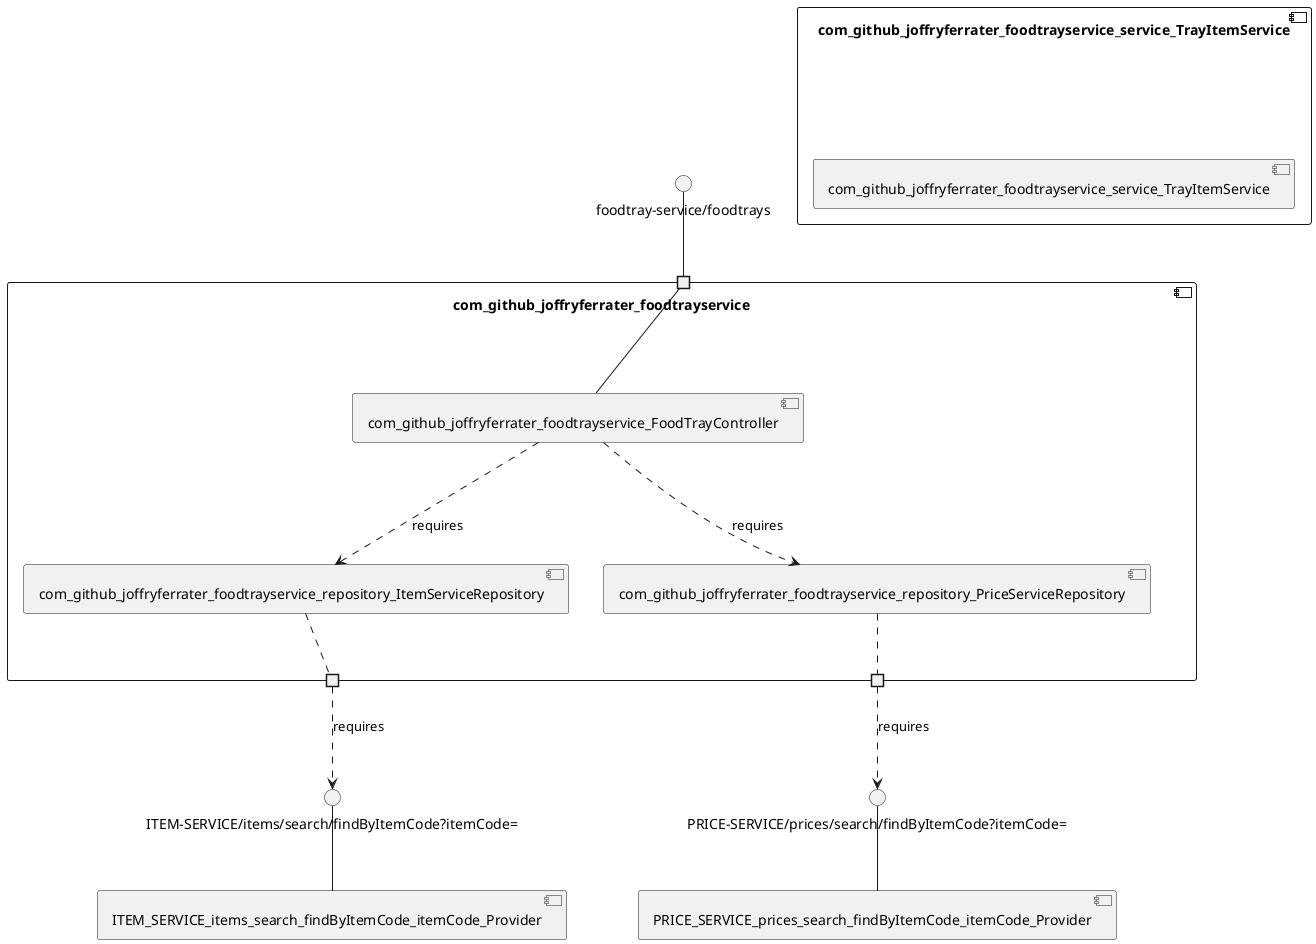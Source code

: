 @startuml
skinparam fixCircleLabelOverlapping true
skinparam componentStyle uml2
component "com_github_joffryferrater_foodtrayservice\n\n\n\n\n\n" {
[com_github_joffryferrater_foodtrayservice_repository_ItemServiceRepository]
[com_github_joffryferrater_foodtrayservice_FoodTrayController]
[com_github_joffryferrater_foodtrayservice_repository_PriceServiceRepository]
portin " " as com_github_joffryferrater_foodtrayservice_requires_foodtray_service_foodtrays
portout " " as com_github_joffryferrater_foodtrayservice_provides_ITEM_SERVICE_items_search_findByItemCode_itemCode_
portout " " as com_github_joffryferrater_foodtrayservice_provides_PRICE_SERVICE_prices_search_findByItemCode_itemCode_
[com_github_joffryferrater_foodtrayservice_FoodTrayController]..>[com_github_joffryferrater_foodtrayservice_repository_ItemServiceRepository] : requires
[com_github_joffryferrater_foodtrayservice_FoodTrayController]..>[com_github_joffryferrater_foodtrayservice_repository_PriceServiceRepository] : requires
"com_github_joffryferrater_foodtrayservice_requires_foodtray_service_foodtrays"--[com_github_joffryferrater_foodtrayservice_FoodTrayController]
[com_github_joffryferrater_foodtrayservice_repository_ItemServiceRepository].."com_github_joffryferrater_foodtrayservice_provides_ITEM_SERVICE_items_search_findByItemCode_itemCode_"
[com_github_joffryferrater_foodtrayservice_repository_PriceServiceRepository].."com_github_joffryferrater_foodtrayservice_provides_PRICE_SERVICE_prices_search_findByItemCode_itemCode_"
}
interface "foodtray-service/foodtrays" as interface.foodtray_service_foodtrays
interface.foodtray_service_foodtrays--"com_github_joffryferrater_foodtrayservice_requires_foodtray_service_foodtrays"
interface "ITEM-SERVICE/items/search/findByItemCode?itemCode=" as interface.ITEM_SERVICE_items_search_findByItemCode_itemCode_
"com_github_joffryferrater_foodtrayservice_provides_ITEM_SERVICE_items_search_findByItemCode_itemCode_"..>interface.ITEM_SERVICE_items_search_findByItemCode_itemCode_ : requires
interface "PRICE-SERVICE/prices/search/findByItemCode?itemCode=" as interface.PRICE_SERVICE_prices_search_findByItemCode_itemCode_
"com_github_joffryferrater_foodtrayservice_provides_PRICE_SERVICE_prices_search_findByItemCode_itemCode_"..>interface.PRICE_SERVICE_prices_search_findByItemCode_itemCode_ : requires
component "com_github_joffryferrater_foodtrayservice_service_TrayItemService\n\n\n\n\n\n" {
[com_github_joffryferrater_foodtrayservice_service_TrayItemService]
}
interface "ITEM-SERVICE/items/search/findByItemCode?itemCode=" as interface.ITEM_SERVICE_items_search_findByItemCode_itemCode_
interface.ITEM_SERVICE_items_search_findByItemCode_itemCode_--[ITEM_SERVICE_items_search_findByItemCode_itemCode_Provider]
interface "PRICE-SERVICE/prices/search/findByItemCode?itemCode=" as interface.PRICE_SERVICE_prices_search_findByItemCode_itemCode_
interface.PRICE_SERVICE_prices_search_findByItemCode_itemCode_--[PRICE_SERVICE_prices_search_findByItemCode_itemCode_Provider]

@enduml
